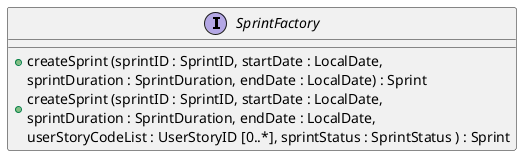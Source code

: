 @startuml
'Attribute syntax: <visibility> <name> : <type> <multiplicity> = <default>
'Method syntax: <visibility> <name (parameter-list)> : <return-type> - For simplicity the type of the parameter-list is not specified
interface SprintFactory {

    + createSprint (sprintID : SprintID, startDate : LocalDate,
                                                  sprintDuration : SprintDuration, endDate : LocalDate) : Sprint
    + createSprint (sprintID : SprintID, startDate : LocalDate, \nsprintDuration : SprintDuration, endDate : LocalDate,
    userStoryCodeList : UserStoryID [0..*], sprintStatus : SprintStatus ) : Sprint
}
@enduml